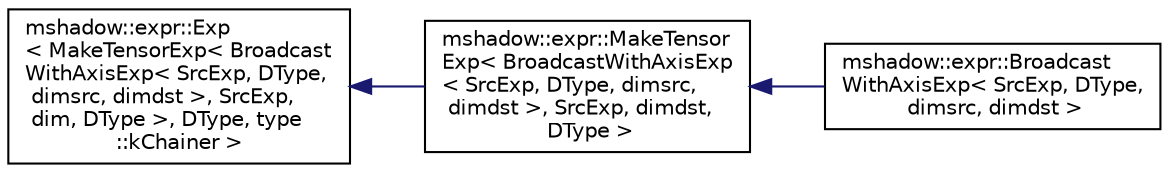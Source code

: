 digraph "Graphical Class Hierarchy"
{
 // LATEX_PDF_SIZE
  edge [fontname="Helvetica",fontsize="10",labelfontname="Helvetica",labelfontsize="10"];
  node [fontname="Helvetica",fontsize="10",shape=record];
  rankdir="LR";
  Node0 [label="mshadow::expr::Exp\l\< MakeTensorExp\< Broadcast\lWithAxisExp\< SrcExp, DType,\l dimsrc, dimdst \>, SrcExp,\l dim, DType \>, DType, type\l::kChainer \>",height=0.2,width=0.4,color="black", fillcolor="white", style="filled",URL="$structmshadow_1_1expr_1_1Exp.html",tooltip=" "];
  Node0 -> Node1 [dir="back",color="midnightblue",fontsize="10",style="solid",fontname="Helvetica"];
  Node1 [label="mshadow::expr::MakeTensor\lExp\< BroadcastWithAxisExp\l\< SrcExp, DType, dimsrc,\l dimdst \>, SrcExp, dimdst,\l DType \>",height=0.2,width=0.4,color="black", fillcolor="white", style="filled",URL="$structmshadow_1_1expr_1_1MakeTensorExp.html",tooltip=" "];
  Node1 -> Node2 [dir="back",color="midnightblue",fontsize="10",style="solid",fontname="Helvetica"];
  Node2 [label="mshadow::expr::Broadcast\lWithAxisExp\< SrcExp, DType,\l dimsrc, dimdst \>",height=0.2,width=0.4,color="black", fillcolor="white", style="filled",URL="$structmshadow_1_1expr_1_1BroadcastWithAxisExp.html",tooltip="Broadcasting the tensor in the given axis. If keepdim is off, insert the broadcasting dim after axis...."];
}

